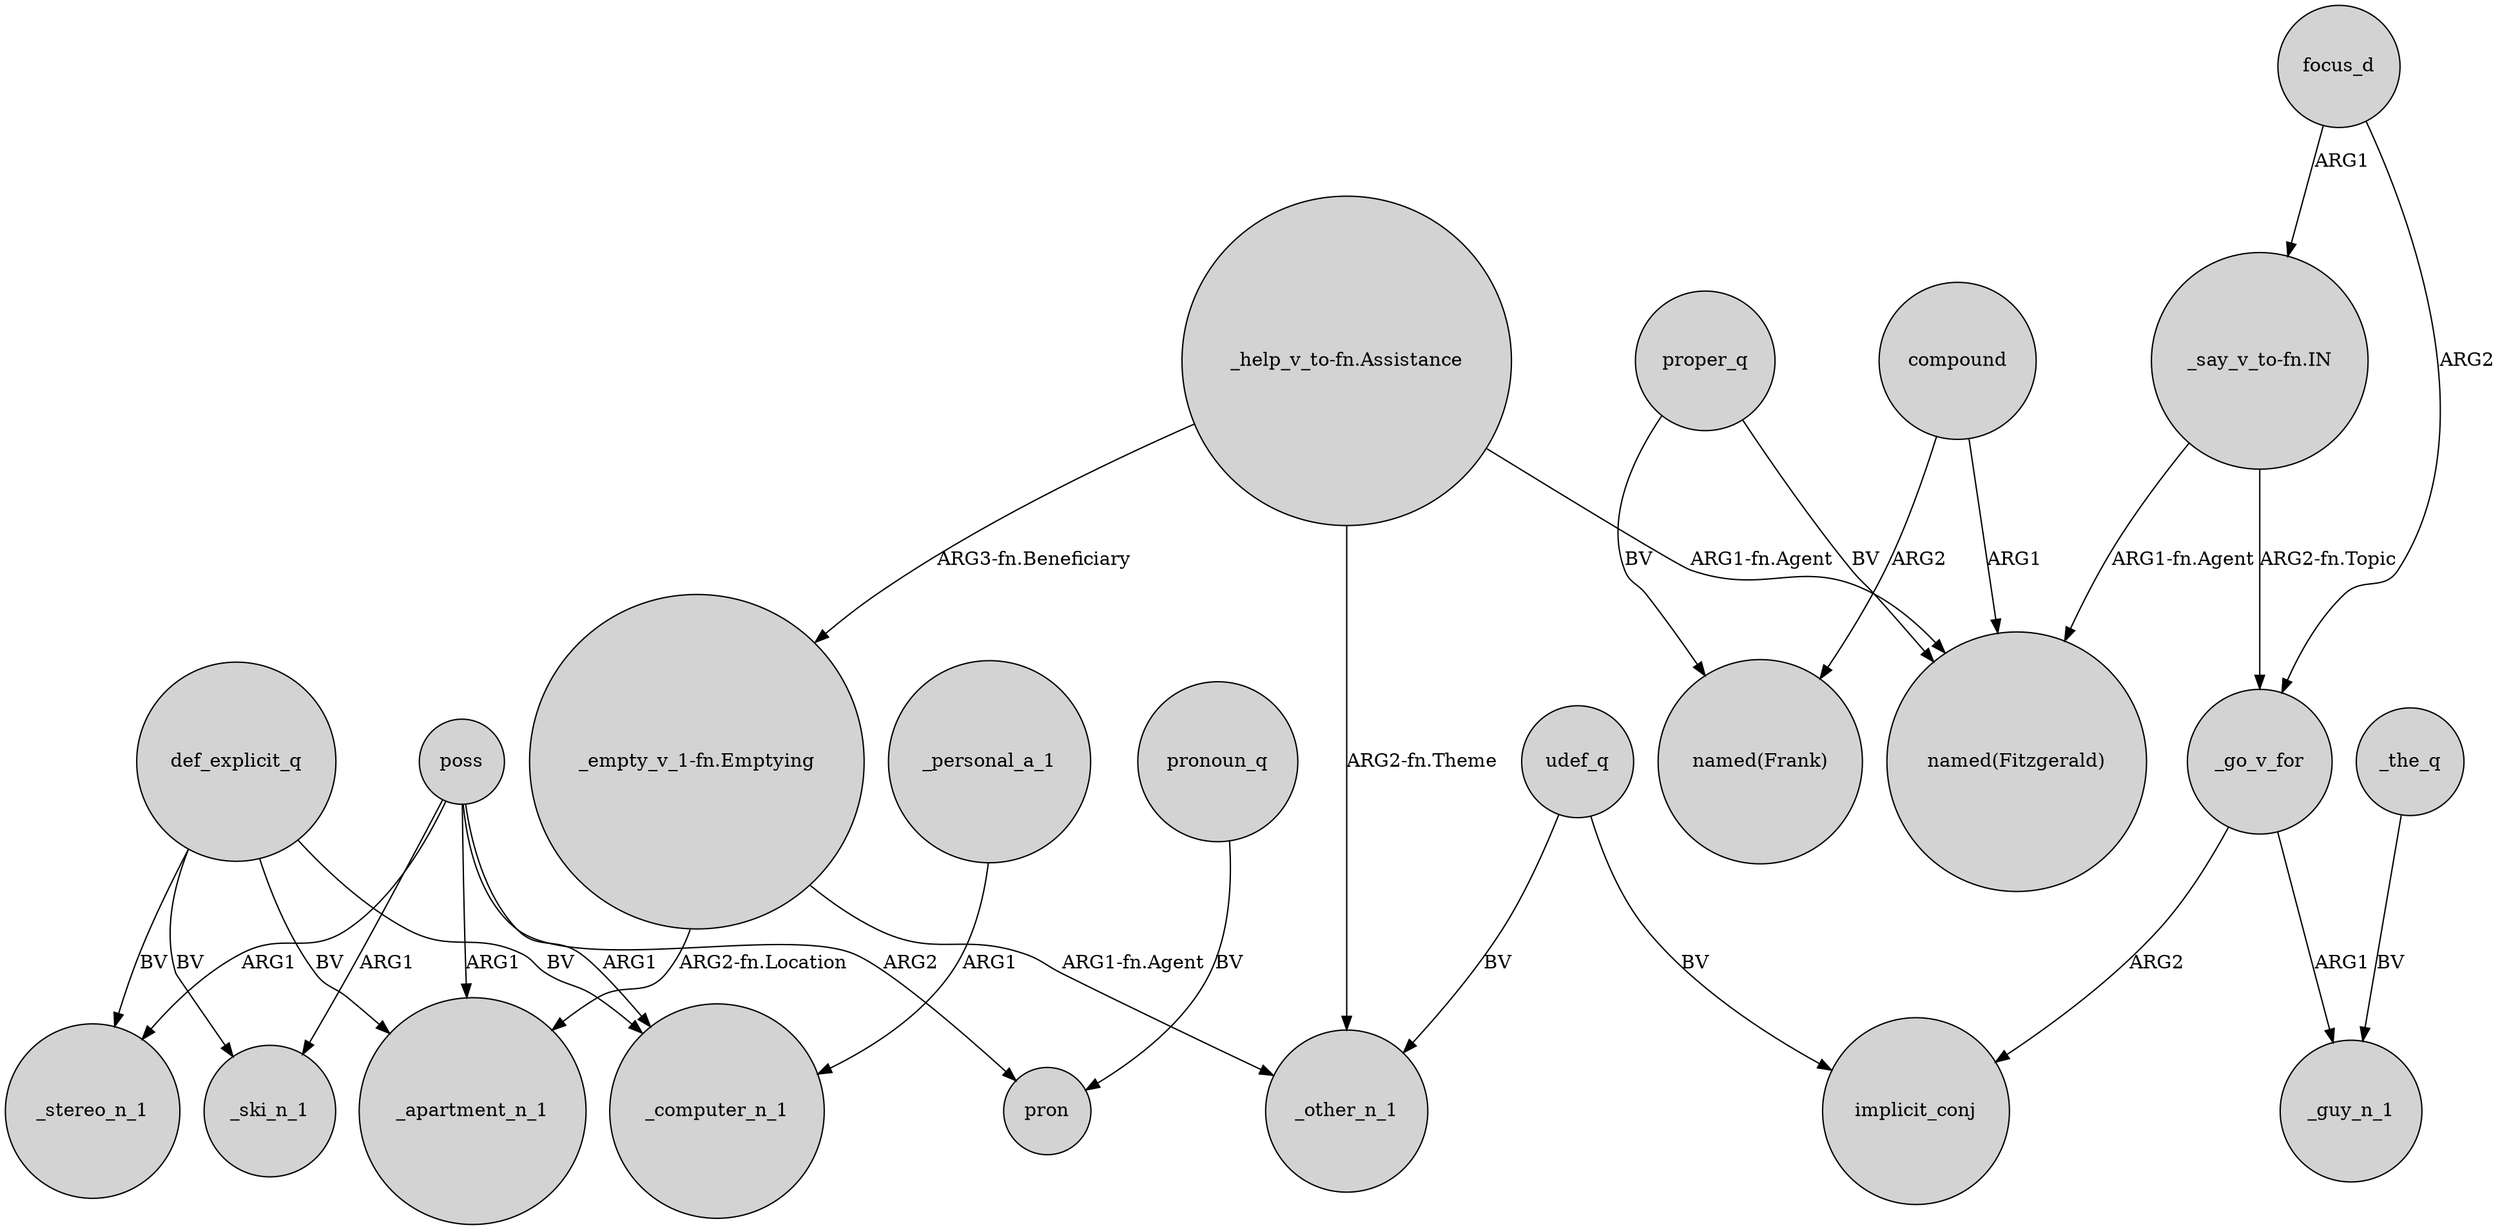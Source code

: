 digraph {
	node [shape=circle style=filled]
	poss -> _ski_n_1 [label=ARG1]
	_go_v_for -> _guy_n_1 [label=ARG1]
	focus_d -> _go_v_for [label=ARG2]
	poss -> pron [label=ARG2]
	"_help_v_to-fn.Assistance" -> "named(Fitzgerald)" [label="ARG1-fn.Agent"]
	"_say_v_to-fn.IN" -> "named(Fitzgerald)" [label="ARG1-fn.Agent"]
	def_explicit_q -> _computer_n_1 [label=BV]
	"_empty_v_1-fn.Emptying" -> _other_n_1 [label="ARG1-fn.Agent"]
	compound -> "named(Fitzgerald)" [label=ARG1]
	"_help_v_to-fn.Assistance" -> _other_n_1 [label="ARG2-fn.Theme"]
	udef_q -> implicit_conj [label=BV]
	proper_q -> "named(Frank)" [label=BV]
	"_say_v_to-fn.IN" -> _go_v_for [label="ARG2-fn.Topic"]
	udef_q -> _other_n_1 [label=BV]
	"_empty_v_1-fn.Emptying" -> _apartment_n_1 [label="ARG2-fn.Location"]
	pronoun_q -> pron [label=BV]
	poss -> _computer_n_1 [label=ARG1]
	def_explicit_q -> _stereo_n_1 [label=BV]
	_personal_a_1 -> _computer_n_1 [label=ARG1]
	def_explicit_q -> _ski_n_1 [label=BV]
	proper_q -> "named(Fitzgerald)" [label=BV]
	poss -> _stereo_n_1 [label=ARG1]
	_go_v_for -> implicit_conj [label=ARG2]
	poss -> _apartment_n_1 [label=ARG1]
	compound -> "named(Frank)" [label=ARG2]
	_the_q -> _guy_n_1 [label=BV]
	"_help_v_to-fn.Assistance" -> "_empty_v_1-fn.Emptying" [label="ARG3-fn.Beneficiary"]
	focus_d -> "_say_v_to-fn.IN" [label=ARG1]
	def_explicit_q -> _apartment_n_1 [label=BV]
}

